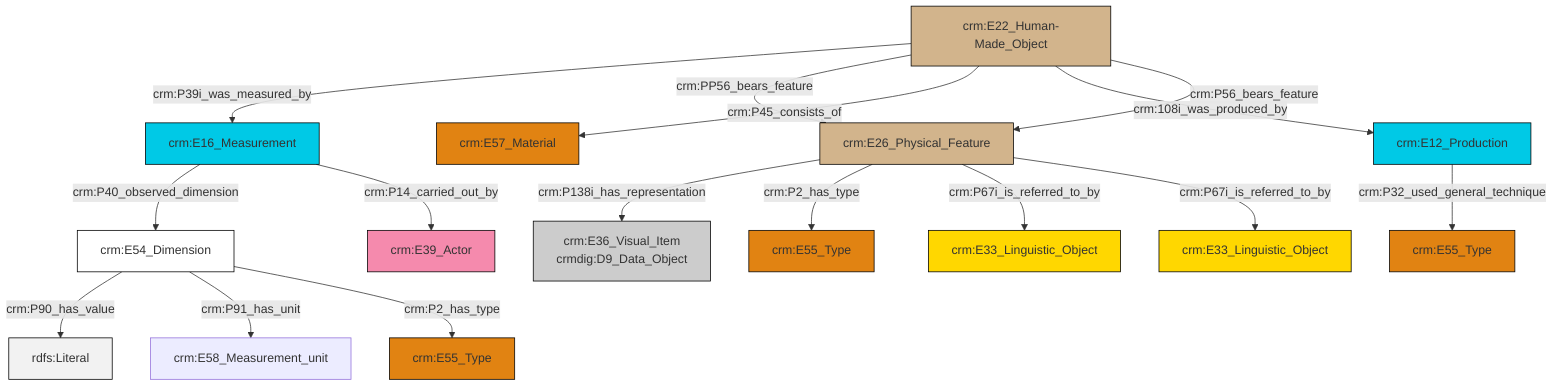 graph TD
classDef Literal fill:#f2f2f2,stroke:#000000;
classDef CRM_Entity fill:#FFFFFF,stroke:#000000;
classDef Temporal_Entity fill:#00C9E6, stroke:#000000;
classDef Type fill:#E18312, stroke:#000000;
classDef Time-Span fill:#2C9C91, stroke:#000000;
classDef Appellation fill:#FFEB7F, stroke:#000000;
classDef Place fill:#008836, stroke:#000000;
classDef Persistent_Item fill:#B266B2, stroke:#000000;
classDef Conceptual_Object fill:#FFD700, stroke:#000000;
classDef Physical_Thing fill:#D2B48C, stroke:#000000;
classDef Actor fill:#f58aad, stroke:#000000;
classDef PC_Classes fill:#4ce600, stroke:#000000;
classDef Multi fill:#cccccc,stroke:#000000;

2["crm:E16_Measurement"]:::Temporal_Entity -->|crm:P40_observed_dimension| 3["crm:E54_Dimension"]:::CRM_Entity
5["crm:E12_Production"]:::Temporal_Entity -->|crm:P32_used_general_technique| 6["crm:E55_Type"]:::Type
7["crm:E26_Physical_Feature"]:::Physical_Thing -->|crm:P138i_has_representation| 8["crm:E36_Visual_Item<br>crmdig:D9_Data_Object"]:::Multi
2["crm:E16_Measurement"]:::Temporal_Entity -->|crm:P14_carried_out_by| 10["crm:E39_Actor"]:::Actor
11["crm:E22_Human-Made_Object"]:::Physical_Thing -->|crm:P39i_was_measured_by| 2["crm:E16_Measurement"]:::Temporal_Entity
11["crm:E22_Human-Made_Object"]:::Physical_Thing -->|crm:PP56_bears_feature| 7["crm:E26_Physical_Feature"]:::Physical_Thing
3["crm:E54_Dimension"]:::CRM_Entity -->|crm:P90_has_value| 14[rdfs:Literal]:::Literal
7["crm:E26_Physical_Feature"]:::Physical_Thing -->|crm:P2_has_type| 15["crm:E55_Type"]:::Type
7["crm:E26_Physical_Feature"]:::Physical_Thing -->|crm:P67i_is_referred_to_by| 12["crm:E33_Linguistic_Object"]:::Conceptual_Object
3["crm:E54_Dimension"]:::CRM_Entity -->|crm:P91_has_unit| 17["crm:E58_Measurement_unit"]:::Default
11["crm:E22_Human-Made_Object"]:::Physical_Thing -->|crm:P45_consists_of| 19["crm:E57_Material"]:::Type
3["crm:E54_Dimension"]:::CRM_Entity -->|crm:P2_has_type| 21["crm:E55_Type"]:::Type
11["crm:E22_Human-Made_Object"]:::Physical_Thing -->|crm:108i_was_produced_by| 5["crm:E12_Production"]:::Temporal_Entity
7["crm:E26_Physical_Feature"]:::Physical_Thing -->|crm:P67i_is_referred_to_by| 0["crm:E33_Linguistic_Object"]:::Conceptual_Object
11["crm:E22_Human-Made_Object"]:::Physical_Thing -->|crm:P56_bears_feature| 7["crm:E26_Physical_Feature"]:::Physical_Thing